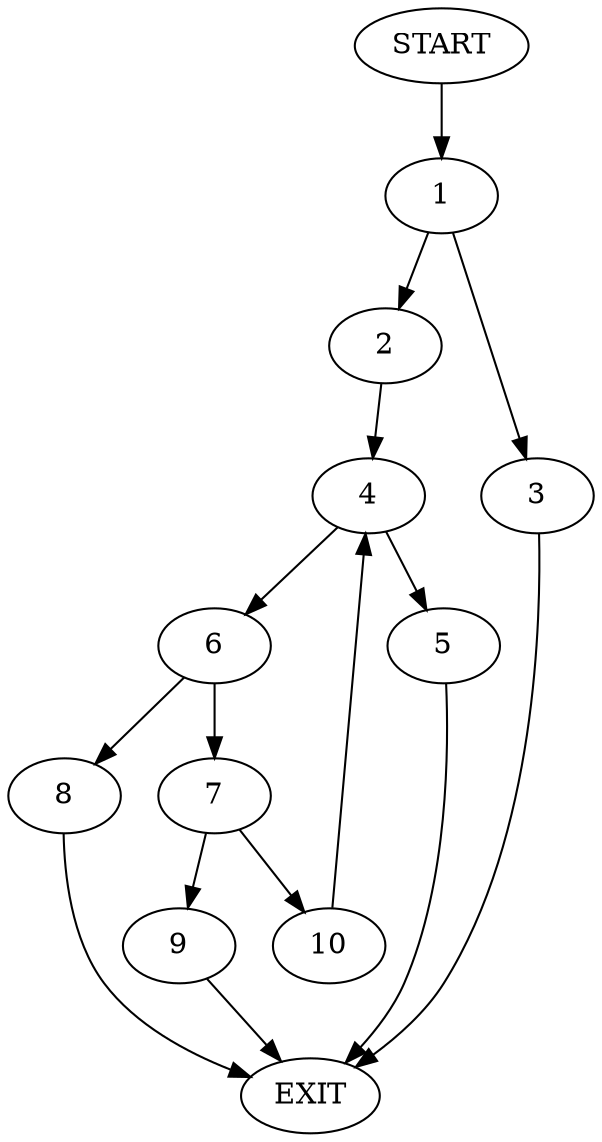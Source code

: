 digraph {
0 [label="START"]
11 [label="EXIT"]
0 -> 1
1 -> 2
1 -> 3
3 -> 11
2 -> 4
4 -> 5
4 -> 6
5 -> 11
6 -> 7
6 -> 8
8 -> 11
7 -> 9
7 -> 10
9 -> 11
10 -> 4
}
